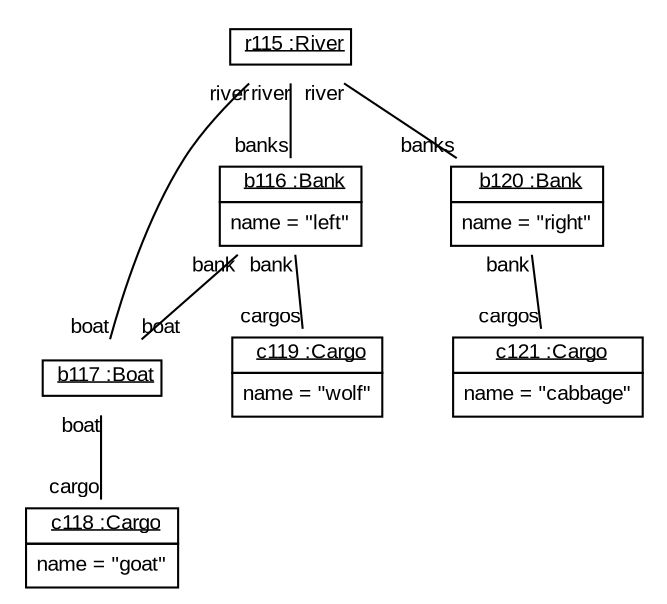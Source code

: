 graph ObjectDiagram {
   node [shape = none, fontsize = 10, fontname = "Arial"];
   edge [fontsize = 10, fontname = "Arial"];
   compound=true;

r115 [label=<<table border='0' cellborder='1' cellspacing='0'> <tr> <td href="../../SDMLib/src/org/sdmlib/models/patterns/example/ferrmansproblem/River.java"> <u>r115 :River</u></td></tr></table>>];
b116 [label=<<table border='0' cellborder='1' cellspacing='0'> <tr> <td href="../../SDMLib/src/org/sdmlib/models/patterns/example/ferrmansproblem/Bank.java"> <u>b116 :Bank</u></td></tr><tr><td><table border='0' cellborder='0' cellspacing='0'><tr><td align='left'>name = "left"</td></tr></table></td></tr></table>>];
b117 [label=<<table border='0' cellborder='1' cellspacing='0'> <tr> <td href="../../SDMLib/src/org/sdmlib/models/patterns/example/ferrmansproblem/Boat.java"> <u>b117 :Boat</u></td></tr></table>>];
c118 [label=<<table border='0' cellborder='1' cellspacing='0'> <tr> <td href="../../SDMLib/src/org/sdmlib/models/patterns/example/ferrmansproblem/Cargo.java"> <u>c118 :Cargo</u></td></tr><tr><td><table border='0' cellborder='0' cellspacing='0'><tr><td align='left'>name = "goat"</td></tr></table></td></tr></table>>];
c119 [label=<<table border='0' cellborder='1' cellspacing='0'> <tr> <td href="../../SDMLib/src/org/sdmlib/models/patterns/example/ferrmansproblem/Cargo.java"> <u>c119 :Cargo</u></td></tr><tr><td><table border='0' cellborder='0' cellspacing='0'><tr><td align='left'>name = "wolf"</td></tr></table></td></tr></table>>];
b120 [label=<<table border='0' cellborder='1' cellspacing='0'> <tr> <td href="../../SDMLib/src/org/sdmlib/models/patterns/example/ferrmansproblem/Bank.java"> <u>b120 :Bank</u></td></tr><tr><td><table border='0' cellborder='0' cellspacing='0'><tr><td align='left'>name = "right"</td></tr></table></td></tr></table>>];
c121 [label=<<table border='0' cellborder='1' cellspacing='0'> <tr> <td href="../../SDMLib/src/org/sdmlib/models/patterns/example/ferrmansproblem/Cargo.java"> <u>c121 :Cargo</u></td></tr><tr><td><table border='0' cellborder='0' cellspacing='0'><tr><td align='left'>name = "cabbage"</td></tr></table></td></tr></table>>];

r115 -- b116 [headlabel = "banks" taillabel = "river"];
r115 -- b120 [headlabel = "banks" taillabel = "river"];
r115 -- b117 [headlabel = "boat" taillabel = "river"];
b116 -- b117 [headlabel = "boat" taillabel = "bank"];
b116 -- c119 [headlabel = "cargos" taillabel = "bank"];
b117 -- c118 [headlabel = "cargo" taillabel = "boat"];
b120 -- c121 [headlabel = "cargos" taillabel = "bank"];
}
